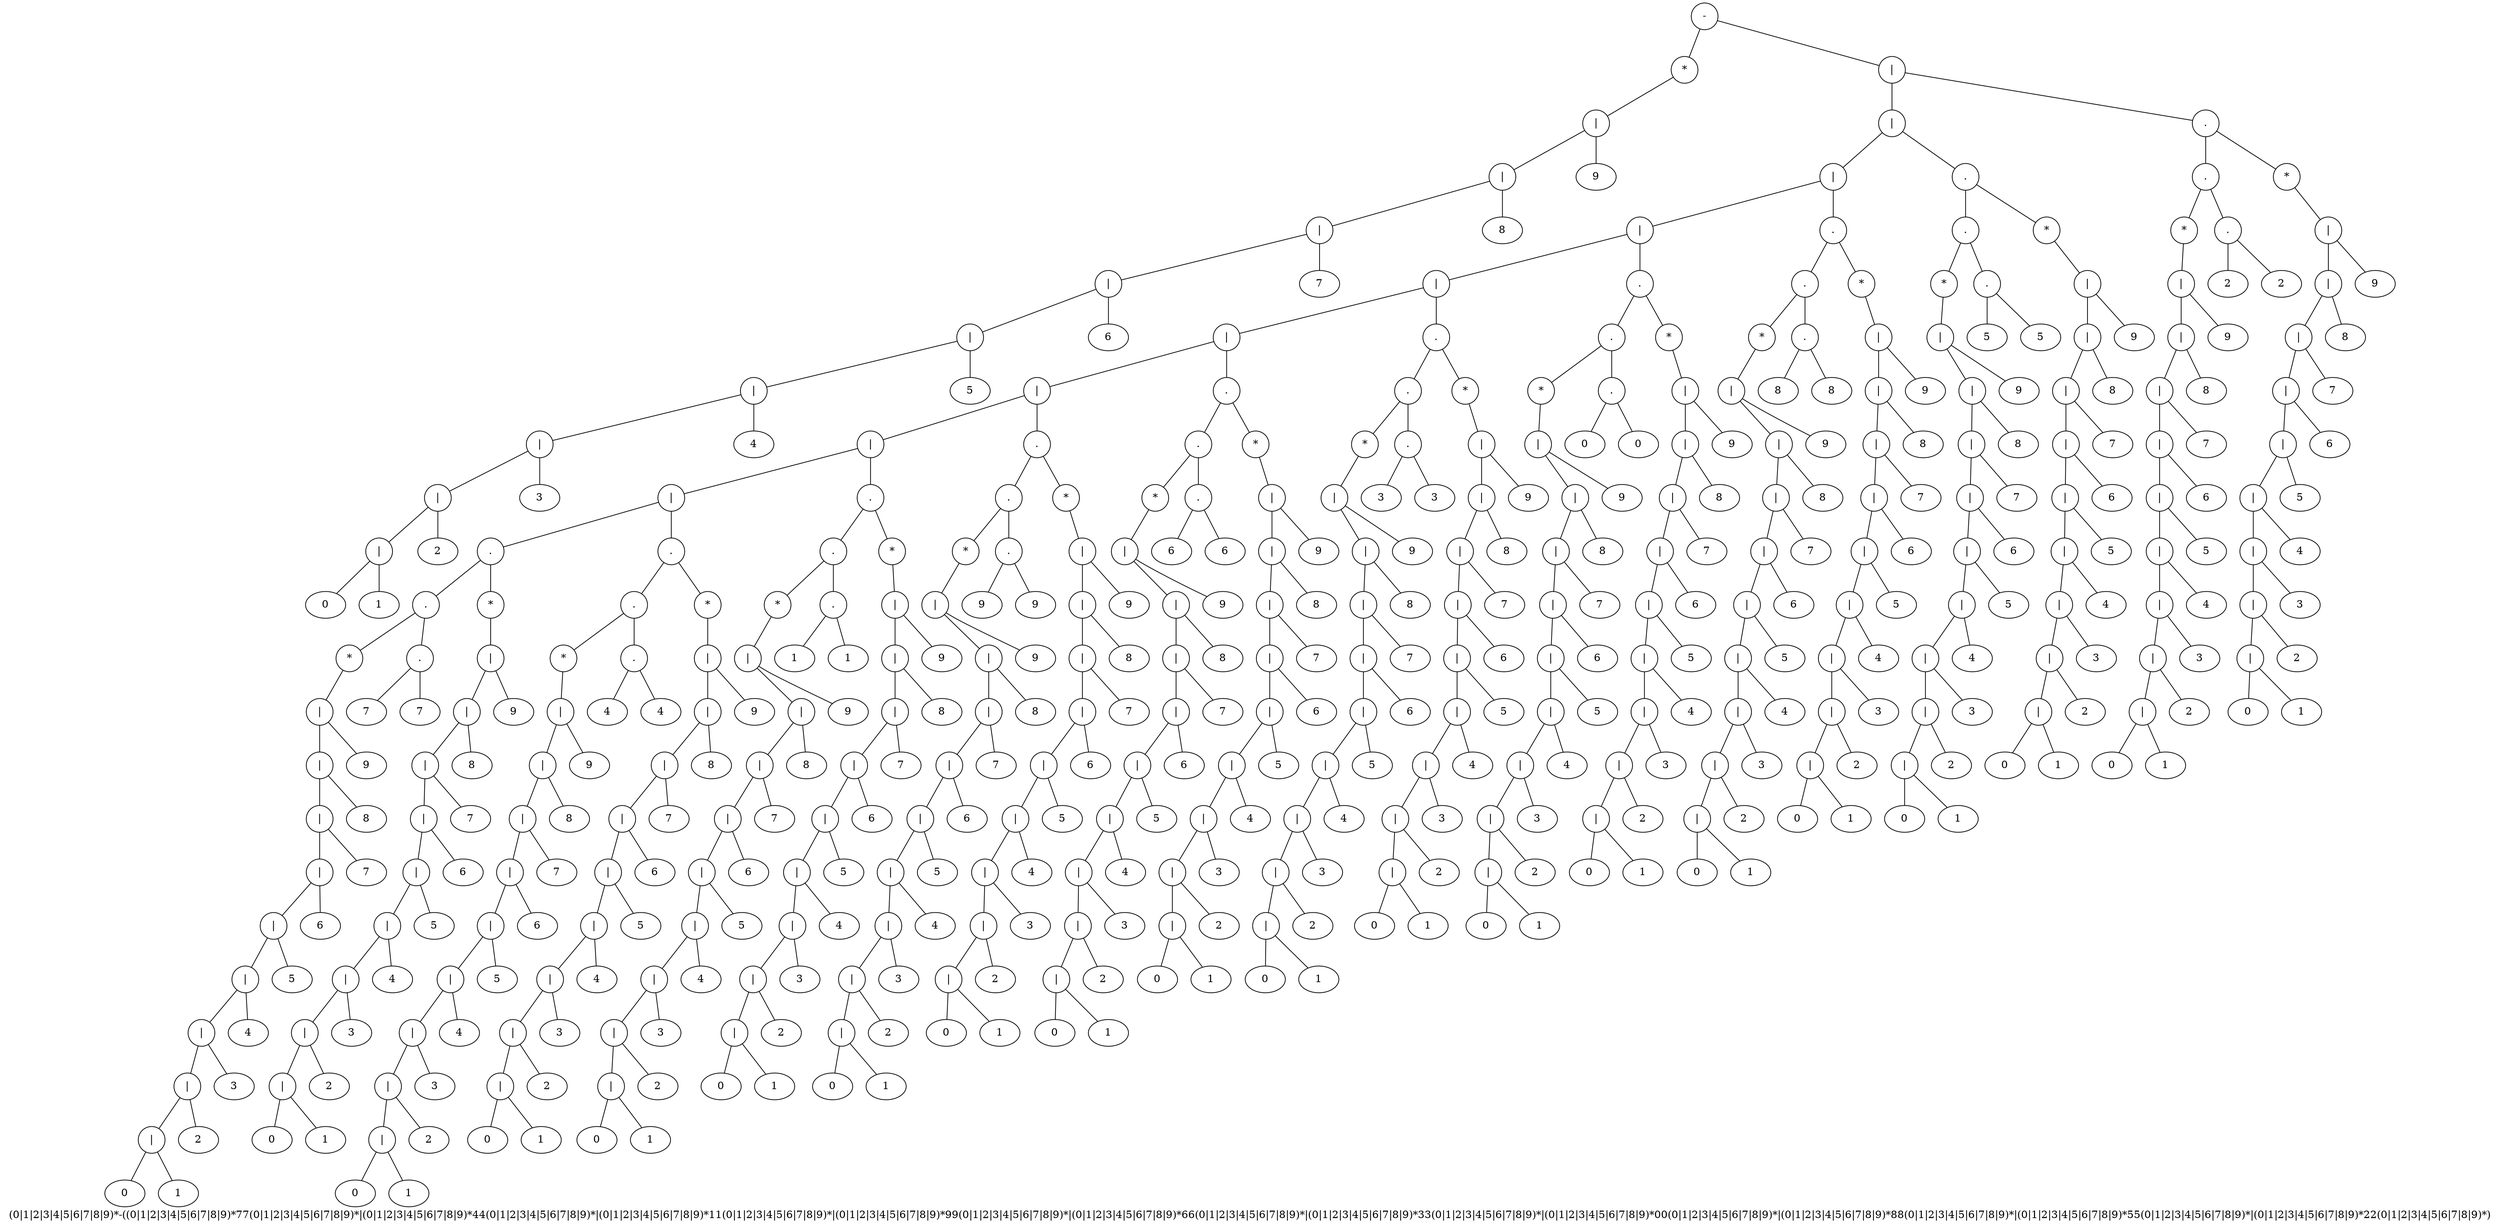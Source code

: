 digraph  G {label ="(0|1|2|3|4|5|6|7|8|9)*-((0|1|2|3|4|5|6|7|8|9)*77(0|1|2|3|4|5|6|7|8|9)*|(0|1|2|3|4|5|6|7|8|9)*44(0|1|2|3|4|5|6|7|8|9)*|(0|1|2|3|4|5|6|7|8|9)*11(0|1|2|3|4|5|6|7|8|9)*|(0|1|2|3|4|5|6|7|8|9)*99(0|1|2|3|4|5|6|7|8|9)*|(0|1|2|3|4|5|6|7|8|9)*66(0|1|2|3|4|5|6|7|8|9)*|(0|1|2|3|4|5|6|7|8|9)*33(0|1|2|3|4|5|6|7|8|9)*|(0|1|2|3|4|5|6|7|8|9)*00(0|1|2|3|4|5|6|7|8|9)*|(0|1|2|3|4|5|6|7|8|9)*88(0|1|2|3|4|5|6|7|8|9)*|(0|1|2|3|4|5|6|7|8|9)*55(0|1|2|3|4|5|6|7|8|9)*|(0|1|2|3|4|5|6|7|8|9)*22(0|1|2|3|4|5|6|7|8|9)*)";
node_11[label="0"]
node_12[label="1"]
node_10[label="|", shape=circle]
node_10  -> node_11[dir=none];
node_10  -> node_12[dir=none];
node_13[label="2"]
node_9[label="|", shape=circle]
node_9  -> node_10[dir=none];
node_9  -> node_13[dir=none];
node_14[label="3"]
node_8[label="|", shape=circle]
node_8  -> node_9[dir=none];
node_8  -> node_14[dir=none];
node_15[label="4"]
node_7[label="|", shape=circle]
node_7  -> node_8[dir=none];
node_7  -> node_15[dir=none];
node_16[label="5"]
node_6[label="|", shape=circle]
node_6  -> node_7[dir=none];
node_6  -> node_16[dir=none];
node_17[label="6"]
node_5[label="|", shape=circle]
node_5  -> node_6[dir=none];
node_5  -> node_17[dir=none];
node_18[label="7"]
node_4[label="|", shape=circle]
node_4  -> node_5[dir=none];
node_4  -> node_18[dir=none];
node_19[label="8"]
node_3[label="|", shape=circle]
node_3  -> node_4[dir=none];
node_3  -> node_19[dir=none];
node_20[label="9"]
node_2[label="|", shape=circle]
node_2  -> node_3[dir=none];
node_2  -> node_20[dir=none];
node_1[label="*", shape=circle]
node_1  -> node_2[dir=none];
node_42[label="0"]
node_43[label="1"]
node_41[label="|", shape=circle]
node_41  -> node_42[dir=none];
node_41  -> node_43[dir=none];
node_44[label="2"]
node_40[label="|", shape=circle]
node_40  -> node_41[dir=none];
node_40  -> node_44[dir=none];
node_45[label="3"]
node_39[label="|", shape=circle]
node_39  -> node_40[dir=none];
node_39  -> node_45[dir=none];
node_46[label="4"]
node_38[label="|", shape=circle]
node_38  -> node_39[dir=none];
node_38  -> node_46[dir=none];
node_47[label="5"]
node_37[label="|", shape=circle]
node_37  -> node_38[dir=none];
node_37  -> node_47[dir=none];
node_48[label="6"]
node_36[label="|", shape=circle]
node_36  -> node_37[dir=none];
node_36  -> node_48[dir=none];
node_49[label="7"]
node_35[label="|", shape=circle]
node_35  -> node_36[dir=none];
node_35  -> node_49[dir=none];
node_50[label="8"]
node_34[label="|", shape=circle]
node_34  -> node_35[dir=none];
node_34  -> node_50[dir=none];
node_51[label="9"]
node_33[label="|", shape=circle]
node_33  -> node_34[dir=none];
node_33  -> node_51[dir=none];
node_32[label="*", shape=circle]
node_32  -> node_33[dir=none];
node_53[label="7"]
node_54[label="7"]
node_52[label=".", shape=circle]
node_52  -> node_53[dir=none];
node_52  -> node_54[dir=none];
node_31[label=".", shape=circle]
node_31  -> node_32[dir=none];
node_31  -> node_52[dir=none];
node_65[label="0"]
node_66[label="1"]
node_64[label="|", shape=circle]
node_64  -> node_65[dir=none];
node_64  -> node_66[dir=none];
node_67[label="2"]
node_63[label="|", shape=circle]
node_63  -> node_64[dir=none];
node_63  -> node_67[dir=none];
node_68[label="3"]
node_62[label="|", shape=circle]
node_62  -> node_63[dir=none];
node_62  -> node_68[dir=none];
node_69[label="4"]
node_61[label="|", shape=circle]
node_61  -> node_62[dir=none];
node_61  -> node_69[dir=none];
node_70[label="5"]
node_60[label="|", shape=circle]
node_60  -> node_61[dir=none];
node_60  -> node_70[dir=none];
node_71[label="6"]
node_59[label="|", shape=circle]
node_59  -> node_60[dir=none];
node_59  -> node_71[dir=none];
node_72[label="7"]
node_58[label="|", shape=circle]
node_58  -> node_59[dir=none];
node_58  -> node_72[dir=none];
node_73[label="8"]
node_57[label="|", shape=circle]
node_57  -> node_58[dir=none];
node_57  -> node_73[dir=none];
node_74[label="9"]
node_56[label="|", shape=circle]
node_56  -> node_57[dir=none];
node_56  -> node_74[dir=none];
node_55[label="*", shape=circle]
node_55  -> node_56[dir=none];
node_30[label=".", shape=circle]
node_30  -> node_31[dir=none];
node_30  -> node_55[dir=none];
node_87[label="0"]
node_88[label="1"]
node_86[label="|", shape=circle]
node_86  -> node_87[dir=none];
node_86  -> node_88[dir=none];
node_89[label="2"]
node_85[label="|", shape=circle]
node_85  -> node_86[dir=none];
node_85  -> node_89[dir=none];
node_90[label="3"]
node_84[label="|", shape=circle]
node_84  -> node_85[dir=none];
node_84  -> node_90[dir=none];
node_91[label="4"]
node_83[label="|", shape=circle]
node_83  -> node_84[dir=none];
node_83  -> node_91[dir=none];
node_92[label="5"]
node_82[label="|", shape=circle]
node_82  -> node_83[dir=none];
node_82  -> node_92[dir=none];
node_93[label="6"]
node_81[label="|", shape=circle]
node_81  -> node_82[dir=none];
node_81  -> node_93[dir=none];
node_94[label="7"]
node_80[label="|", shape=circle]
node_80  -> node_81[dir=none];
node_80  -> node_94[dir=none];
node_95[label="8"]
node_79[label="|", shape=circle]
node_79  -> node_80[dir=none];
node_79  -> node_95[dir=none];
node_96[label="9"]
node_78[label="|", shape=circle]
node_78  -> node_79[dir=none];
node_78  -> node_96[dir=none];
node_77[label="*", shape=circle]
node_77  -> node_78[dir=none];
node_98[label="4"]
node_99[label="4"]
node_97[label=".", shape=circle]
node_97  -> node_98[dir=none];
node_97  -> node_99[dir=none];
node_76[label=".", shape=circle]
node_76  -> node_77[dir=none];
node_76  -> node_97[dir=none];
node_110[label="0"]
node_111[label="1"]
node_109[label="|", shape=circle]
node_109  -> node_110[dir=none];
node_109  -> node_111[dir=none];
node_112[label="2"]
node_108[label="|", shape=circle]
node_108  -> node_109[dir=none];
node_108  -> node_112[dir=none];
node_113[label="3"]
node_107[label="|", shape=circle]
node_107  -> node_108[dir=none];
node_107  -> node_113[dir=none];
node_114[label="4"]
node_106[label="|", shape=circle]
node_106  -> node_107[dir=none];
node_106  -> node_114[dir=none];
node_115[label="5"]
node_105[label="|", shape=circle]
node_105  -> node_106[dir=none];
node_105  -> node_115[dir=none];
node_116[label="6"]
node_104[label="|", shape=circle]
node_104  -> node_105[dir=none];
node_104  -> node_116[dir=none];
node_117[label="7"]
node_103[label="|", shape=circle]
node_103  -> node_104[dir=none];
node_103  -> node_117[dir=none];
node_118[label="8"]
node_102[label="|", shape=circle]
node_102  -> node_103[dir=none];
node_102  -> node_118[dir=none];
node_119[label="9"]
node_101[label="|", shape=circle]
node_101  -> node_102[dir=none];
node_101  -> node_119[dir=none];
node_100[label="*", shape=circle]
node_100  -> node_101[dir=none];
node_75[label=".", shape=circle]
node_75  -> node_76[dir=none];
node_75  -> node_100[dir=none];
node_29[label="|", shape=circle]
node_29  -> node_30[dir=none];
node_29  -> node_75[dir=none];
node_132[label="0"]
node_133[label="1"]
node_131[label="|", shape=circle]
node_131  -> node_132[dir=none];
node_131  -> node_133[dir=none];
node_134[label="2"]
node_130[label="|", shape=circle]
node_130  -> node_131[dir=none];
node_130  -> node_134[dir=none];
node_135[label="3"]
node_129[label="|", shape=circle]
node_129  -> node_130[dir=none];
node_129  -> node_135[dir=none];
node_136[label="4"]
node_128[label="|", shape=circle]
node_128  -> node_129[dir=none];
node_128  -> node_136[dir=none];
node_137[label="5"]
node_127[label="|", shape=circle]
node_127  -> node_128[dir=none];
node_127  -> node_137[dir=none];
node_138[label="6"]
node_126[label="|", shape=circle]
node_126  -> node_127[dir=none];
node_126  -> node_138[dir=none];
node_139[label="7"]
node_125[label="|", shape=circle]
node_125  -> node_126[dir=none];
node_125  -> node_139[dir=none];
node_140[label="8"]
node_124[label="|", shape=circle]
node_124  -> node_125[dir=none];
node_124  -> node_140[dir=none];
node_141[label="9"]
node_123[label="|", shape=circle]
node_123  -> node_124[dir=none];
node_123  -> node_141[dir=none];
node_122[label="*", shape=circle]
node_122  -> node_123[dir=none];
node_143[label="1"]
node_144[label="1"]
node_142[label=".", shape=circle]
node_142  -> node_143[dir=none];
node_142  -> node_144[dir=none];
node_121[label=".", shape=circle]
node_121  -> node_122[dir=none];
node_121  -> node_142[dir=none];
node_155[label="0"]
node_156[label="1"]
node_154[label="|", shape=circle]
node_154  -> node_155[dir=none];
node_154  -> node_156[dir=none];
node_157[label="2"]
node_153[label="|", shape=circle]
node_153  -> node_154[dir=none];
node_153  -> node_157[dir=none];
node_158[label="3"]
node_152[label="|", shape=circle]
node_152  -> node_153[dir=none];
node_152  -> node_158[dir=none];
node_159[label="4"]
node_151[label="|", shape=circle]
node_151  -> node_152[dir=none];
node_151  -> node_159[dir=none];
node_160[label="5"]
node_150[label="|", shape=circle]
node_150  -> node_151[dir=none];
node_150  -> node_160[dir=none];
node_161[label="6"]
node_149[label="|", shape=circle]
node_149  -> node_150[dir=none];
node_149  -> node_161[dir=none];
node_162[label="7"]
node_148[label="|", shape=circle]
node_148  -> node_149[dir=none];
node_148  -> node_162[dir=none];
node_163[label="8"]
node_147[label="|", shape=circle]
node_147  -> node_148[dir=none];
node_147  -> node_163[dir=none];
node_164[label="9"]
node_146[label="|", shape=circle]
node_146  -> node_147[dir=none];
node_146  -> node_164[dir=none];
node_145[label="*", shape=circle]
node_145  -> node_146[dir=none];
node_120[label=".", shape=circle]
node_120  -> node_121[dir=none];
node_120  -> node_145[dir=none];
node_28[label="|", shape=circle]
node_28  -> node_29[dir=none];
node_28  -> node_120[dir=none];
node_177[label="0"]
node_178[label="1"]
node_176[label="|", shape=circle]
node_176  -> node_177[dir=none];
node_176  -> node_178[dir=none];
node_179[label="2"]
node_175[label="|", shape=circle]
node_175  -> node_176[dir=none];
node_175  -> node_179[dir=none];
node_180[label="3"]
node_174[label="|", shape=circle]
node_174  -> node_175[dir=none];
node_174  -> node_180[dir=none];
node_181[label="4"]
node_173[label="|", shape=circle]
node_173  -> node_174[dir=none];
node_173  -> node_181[dir=none];
node_182[label="5"]
node_172[label="|", shape=circle]
node_172  -> node_173[dir=none];
node_172  -> node_182[dir=none];
node_183[label="6"]
node_171[label="|", shape=circle]
node_171  -> node_172[dir=none];
node_171  -> node_183[dir=none];
node_184[label="7"]
node_170[label="|", shape=circle]
node_170  -> node_171[dir=none];
node_170  -> node_184[dir=none];
node_185[label="8"]
node_169[label="|", shape=circle]
node_169  -> node_170[dir=none];
node_169  -> node_185[dir=none];
node_186[label="9"]
node_168[label="|", shape=circle]
node_168  -> node_169[dir=none];
node_168  -> node_186[dir=none];
node_167[label="*", shape=circle]
node_167  -> node_168[dir=none];
node_188[label="9"]
node_189[label="9"]
node_187[label=".", shape=circle]
node_187  -> node_188[dir=none];
node_187  -> node_189[dir=none];
node_166[label=".", shape=circle]
node_166  -> node_167[dir=none];
node_166  -> node_187[dir=none];
node_200[label="0"]
node_201[label="1"]
node_199[label="|", shape=circle]
node_199  -> node_200[dir=none];
node_199  -> node_201[dir=none];
node_202[label="2"]
node_198[label="|", shape=circle]
node_198  -> node_199[dir=none];
node_198  -> node_202[dir=none];
node_203[label="3"]
node_197[label="|", shape=circle]
node_197  -> node_198[dir=none];
node_197  -> node_203[dir=none];
node_204[label="4"]
node_196[label="|", shape=circle]
node_196  -> node_197[dir=none];
node_196  -> node_204[dir=none];
node_205[label="5"]
node_195[label="|", shape=circle]
node_195  -> node_196[dir=none];
node_195  -> node_205[dir=none];
node_206[label="6"]
node_194[label="|", shape=circle]
node_194  -> node_195[dir=none];
node_194  -> node_206[dir=none];
node_207[label="7"]
node_193[label="|", shape=circle]
node_193  -> node_194[dir=none];
node_193  -> node_207[dir=none];
node_208[label="8"]
node_192[label="|", shape=circle]
node_192  -> node_193[dir=none];
node_192  -> node_208[dir=none];
node_209[label="9"]
node_191[label="|", shape=circle]
node_191  -> node_192[dir=none];
node_191  -> node_209[dir=none];
node_190[label="*", shape=circle]
node_190  -> node_191[dir=none];
node_165[label=".", shape=circle]
node_165  -> node_166[dir=none];
node_165  -> node_190[dir=none];
node_27[label="|", shape=circle]
node_27  -> node_28[dir=none];
node_27  -> node_165[dir=none];
node_222[label="0"]
node_223[label="1"]
node_221[label="|", shape=circle]
node_221  -> node_222[dir=none];
node_221  -> node_223[dir=none];
node_224[label="2"]
node_220[label="|", shape=circle]
node_220  -> node_221[dir=none];
node_220  -> node_224[dir=none];
node_225[label="3"]
node_219[label="|", shape=circle]
node_219  -> node_220[dir=none];
node_219  -> node_225[dir=none];
node_226[label="4"]
node_218[label="|", shape=circle]
node_218  -> node_219[dir=none];
node_218  -> node_226[dir=none];
node_227[label="5"]
node_217[label="|", shape=circle]
node_217  -> node_218[dir=none];
node_217  -> node_227[dir=none];
node_228[label="6"]
node_216[label="|", shape=circle]
node_216  -> node_217[dir=none];
node_216  -> node_228[dir=none];
node_229[label="7"]
node_215[label="|", shape=circle]
node_215  -> node_216[dir=none];
node_215  -> node_229[dir=none];
node_230[label="8"]
node_214[label="|", shape=circle]
node_214  -> node_215[dir=none];
node_214  -> node_230[dir=none];
node_231[label="9"]
node_213[label="|", shape=circle]
node_213  -> node_214[dir=none];
node_213  -> node_231[dir=none];
node_212[label="*", shape=circle]
node_212  -> node_213[dir=none];
node_233[label="6"]
node_234[label="6"]
node_232[label=".", shape=circle]
node_232  -> node_233[dir=none];
node_232  -> node_234[dir=none];
node_211[label=".", shape=circle]
node_211  -> node_212[dir=none];
node_211  -> node_232[dir=none];
node_245[label="0"]
node_246[label="1"]
node_244[label="|", shape=circle]
node_244  -> node_245[dir=none];
node_244  -> node_246[dir=none];
node_247[label="2"]
node_243[label="|", shape=circle]
node_243  -> node_244[dir=none];
node_243  -> node_247[dir=none];
node_248[label="3"]
node_242[label="|", shape=circle]
node_242  -> node_243[dir=none];
node_242  -> node_248[dir=none];
node_249[label="4"]
node_241[label="|", shape=circle]
node_241  -> node_242[dir=none];
node_241  -> node_249[dir=none];
node_250[label="5"]
node_240[label="|", shape=circle]
node_240  -> node_241[dir=none];
node_240  -> node_250[dir=none];
node_251[label="6"]
node_239[label="|", shape=circle]
node_239  -> node_240[dir=none];
node_239  -> node_251[dir=none];
node_252[label="7"]
node_238[label="|", shape=circle]
node_238  -> node_239[dir=none];
node_238  -> node_252[dir=none];
node_253[label="8"]
node_237[label="|", shape=circle]
node_237  -> node_238[dir=none];
node_237  -> node_253[dir=none];
node_254[label="9"]
node_236[label="|", shape=circle]
node_236  -> node_237[dir=none];
node_236  -> node_254[dir=none];
node_235[label="*", shape=circle]
node_235  -> node_236[dir=none];
node_210[label=".", shape=circle]
node_210  -> node_211[dir=none];
node_210  -> node_235[dir=none];
node_26[label="|", shape=circle]
node_26  -> node_27[dir=none];
node_26  -> node_210[dir=none];
node_267[label="0"]
node_268[label="1"]
node_266[label="|", shape=circle]
node_266  -> node_267[dir=none];
node_266  -> node_268[dir=none];
node_269[label="2"]
node_265[label="|", shape=circle]
node_265  -> node_266[dir=none];
node_265  -> node_269[dir=none];
node_270[label="3"]
node_264[label="|", shape=circle]
node_264  -> node_265[dir=none];
node_264  -> node_270[dir=none];
node_271[label="4"]
node_263[label="|", shape=circle]
node_263  -> node_264[dir=none];
node_263  -> node_271[dir=none];
node_272[label="5"]
node_262[label="|", shape=circle]
node_262  -> node_263[dir=none];
node_262  -> node_272[dir=none];
node_273[label="6"]
node_261[label="|", shape=circle]
node_261  -> node_262[dir=none];
node_261  -> node_273[dir=none];
node_274[label="7"]
node_260[label="|", shape=circle]
node_260  -> node_261[dir=none];
node_260  -> node_274[dir=none];
node_275[label="8"]
node_259[label="|", shape=circle]
node_259  -> node_260[dir=none];
node_259  -> node_275[dir=none];
node_276[label="9"]
node_258[label="|", shape=circle]
node_258  -> node_259[dir=none];
node_258  -> node_276[dir=none];
node_257[label="*", shape=circle]
node_257  -> node_258[dir=none];
node_278[label="3"]
node_279[label="3"]
node_277[label=".", shape=circle]
node_277  -> node_278[dir=none];
node_277  -> node_279[dir=none];
node_256[label=".", shape=circle]
node_256  -> node_257[dir=none];
node_256  -> node_277[dir=none];
node_290[label="0"]
node_291[label="1"]
node_289[label="|", shape=circle]
node_289  -> node_290[dir=none];
node_289  -> node_291[dir=none];
node_292[label="2"]
node_288[label="|", shape=circle]
node_288  -> node_289[dir=none];
node_288  -> node_292[dir=none];
node_293[label="3"]
node_287[label="|", shape=circle]
node_287  -> node_288[dir=none];
node_287  -> node_293[dir=none];
node_294[label="4"]
node_286[label="|", shape=circle]
node_286  -> node_287[dir=none];
node_286  -> node_294[dir=none];
node_295[label="5"]
node_285[label="|", shape=circle]
node_285  -> node_286[dir=none];
node_285  -> node_295[dir=none];
node_296[label="6"]
node_284[label="|", shape=circle]
node_284  -> node_285[dir=none];
node_284  -> node_296[dir=none];
node_297[label="7"]
node_283[label="|", shape=circle]
node_283  -> node_284[dir=none];
node_283  -> node_297[dir=none];
node_298[label="8"]
node_282[label="|", shape=circle]
node_282  -> node_283[dir=none];
node_282  -> node_298[dir=none];
node_299[label="9"]
node_281[label="|", shape=circle]
node_281  -> node_282[dir=none];
node_281  -> node_299[dir=none];
node_280[label="*", shape=circle]
node_280  -> node_281[dir=none];
node_255[label=".", shape=circle]
node_255  -> node_256[dir=none];
node_255  -> node_280[dir=none];
node_25[label="|", shape=circle]
node_25  -> node_26[dir=none];
node_25  -> node_255[dir=none];
node_312[label="0"]
node_313[label="1"]
node_311[label="|", shape=circle]
node_311  -> node_312[dir=none];
node_311  -> node_313[dir=none];
node_314[label="2"]
node_310[label="|", shape=circle]
node_310  -> node_311[dir=none];
node_310  -> node_314[dir=none];
node_315[label="3"]
node_309[label="|", shape=circle]
node_309  -> node_310[dir=none];
node_309  -> node_315[dir=none];
node_316[label="4"]
node_308[label="|", shape=circle]
node_308  -> node_309[dir=none];
node_308  -> node_316[dir=none];
node_317[label="5"]
node_307[label="|", shape=circle]
node_307  -> node_308[dir=none];
node_307  -> node_317[dir=none];
node_318[label="6"]
node_306[label="|", shape=circle]
node_306  -> node_307[dir=none];
node_306  -> node_318[dir=none];
node_319[label="7"]
node_305[label="|", shape=circle]
node_305  -> node_306[dir=none];
node_305  -> node_319[dir=none];
node_320[label="8"]
node_304[label="|", shape=circle]
node_304  -> node_305[dir=none];
node_304  -> node_320[dir=none];
node_321[label="9"]
node_303[label="|", shape=circle]
node_303  -> node_304[dir=none];
node_303  -> node_321[dir=none];
node_302[label="*", shape=circle]
node_302  -> node_303[dir=none];
node_323[label="0"]
node_324[label="0"]
node_322[label=".", shape=circle]
node_322  -> node_323[dir=none];
node_322  -> node_324[dir=none];
node_301[label=".", shape=circle]
node_301  -> node_302[dir=none];
node_301  -> node_322[dir=none];
node_335[label="0"]
node_336[label="1"]
node_334[label="|", shape=circle]
node_334  -> node_335[dir=none];
node_334  -> node_336[dir=none];
node_337[label="2"]
node_333[label="|", shape=circle]
node_333  -> node_334[dir=none];
node_333  -> node_337[dir=none];
node_338[label="3"]
node_332[label="|", shape=circle]
node_332  -> node_333[dir=none];
node_332  -> node_338[dir=none];
node_339[label="4"]
node_331[label="|", shape=circle]
node_331  -> node_332[dir=none];
node_331  -> node_339[dir=none];
node_340[label="5"]
node_330[label="|", shape=circle]
node_330  -> node_331[dir=none];
node_330  -> node_340[dir=none];
node_341[label="6"]
node_329[label="|", shape=circle]
node_329  -> node_330[dir=none];
node_329  -> node_341[dir=none];
node_342[label="7"]
node_328[label="|", shape=circle]
node_328  -> node_329[dir=none];
node_328  -> node_342[dir=none];
node_343[label="8"]
node_327[label="|", shape=circle]
node_327  -> node_328[dir=none];
node_327  -> node_343[dir=none];
node_344[label="9"]
node_326[label="|", shape=circle]
node_326  -> node_327[dir=none];
node_326  -> node_344[dir=none];
node_325[label="*", shape=circle]
node_325  -> node_326[dir=none];
node_300[label=".", shape=circle]
node_300  -> node_301[dir=none];
node_300  -> node_325[dir=none];
node_24[label="|", shape=circle]
node_24  -> node_25[dir=none];
node_24  -> node_300[dir=none];
node_357[label="0"]
node_358[label="1"]
node_356[label="|", shape=circle]
node_356  -> node_357[dir=none];
node_356  -> node_358[dir=none];
node_359[label="2"]
node_355[label="|", shape=circle]
node_355  -> node_356[dir=none];
node_355  -> node_359[dir=none];
node_360[label="3"]
node_354[label="|", shape=circle]
node_354  -> node_355[dir=none];
node_354  -> node_360[dir=none];
node_361[label="4"]
node_353[label="|", shape=circle]
node_353  -> node_354[dir=none];
node_353  -> node_361[dir=none];
node_362[label="5"]
node_352[label="|", shape=circle]
node_352  -> node_353[dir=none];
node_352  -> node_362[dir=none];
node_363[label="6"]
node_351[label="|", shape=circle]
node_351  -> node_352[dir=none];
node_351  -> node_363[dir=none];
node_364[label="7"]
node_350[label="|", shape=circle]
node_350  -> node_351[dir=none];
node_350  -> node_364[dir=none];
node_365[label="8"]
node_349[label="|", shape=circle]
node_349  -> node_350[dir=none];
node_349  -> node_365[dir=none];
node_366[label="9"]
node_348[label="|", shape=circle]
node_348  -> node_349[dir=none];
node_348  -> node_366[dir=none];
node_347[label="*", shape=circle]
node_347  -> node_348[dir=none];
node_368[label="8"]
node_369[label="8"]
node_367[label=".", shape=circle]
node_367  -> node_368[dir=none];
node_367  -> node_369[dir=none];
node_346[label=".", shape=circle]
node_346  -> node_347[dir=none];
node_346  -> node_367[dir=none];
node_380[label="0"]
node_381[label="1"]
node_379[label="|", shape=circle]
node_379  -> node_380[dir=none];
node_379  -> node_381[dir=none];
node_382[label="2"]
node_378[label="|", shape=circle]
node_378  -> node_379[dir=none];
node_378  -> node_382[dir=none];
node_383[label="3"]
node_377[label="|", shape=circle]
node_377  -> node_378[dir=none];
node_377  -> node_383[dir=none];
node_384[label="4"]
node_376[label="|", shape=circle]
node_376  -> node_377[dir=none];
node_376  -> node_384[dir=none];
node_385[label="5"]
node_375[label="|", shape=circle]
node_375  -> node_376[dir=none];
node_375  -> node_385[dir=none];
node_386[label="6"]
node_374[label="|", shape=circle]
node_374  -> node_375[dir=none];
node_374  -> node_386[dir=none];
node_387[label="7"]
node_373[label="|", shape=circle]
node_373  -> node_374[dir=none];
node_373  -> node_387[dir=none];
node_388[label="8"]
node_372[label="|", shape=circle]
node_372  -> node_373[dir=none];
node_372  -> node_388[dir=none];
node_389[label="9"]
node_371[label="|", shape=circle]
node_371  -> node_372[dir=none];
node_371  -> node_389[dir=none];
node_370[label="*", shape=circle]
node_370  -> node_371[dir=none];
node_345[label=".", shape=circle]
node_345  -> node_346[dir=none];
node_345  -> node_370[dir=none];
node_23[label="|", shape=circle]
node_23  -> node_24[dir=none];
node_23  -> node_345[dir=none];
node_402[label="0"]
node_403[label="1"]
node_401[label="|", shape=circle]
node_401  -> node_402[dir=none];
node_401  -> node_403[dir=none];
node_404[label="2"]
node_400[label="|", shape=circle]
node_400  -> node_401[dir=none];
node_400  -> node_404[dir=none];
node_405[label="3"]
node_399[label="|", shape=circle]
node_399  -> node_400[dir=none];
node_399  -> node_405[dir=none];
node_406[label="4"]
node_398[label="|", shape=circle]
node_398  -> node_399[dir=none];
node_398  -> node_406[dir=none];
node_407[label="5"]
node_397[label="|", shape=circle]
node_397  -> node_398[dir=none];
node_397  -> node_407[dir=none];
node_408[label="6"]
node_396[label="|", shape=circle]
node_396  -> node_397[dir=none];
node_396  -> node_408[dir=none];
node_409[label="7"]
node_395[label="|", shape=circle]
node_395  -> node_396[dir=none];
node_395  -> node_409[dir=none];
node_410[label="8"]
node_394[label="|", shape=circle]
node_394  -> node_395[dir=none];
node_394  -> node_410[dir=none];
node_411[label="9"]
node_393[label="|", shape=circle]
node_393  -> node_394[dir=none];
node_393  -> node_411[dir=none];
node_392[label="*", shape=circle]
node_392  -> node_393[dir=none];
node_413[label="5"]
node_414[label="5"]
node_412[label=".", shape=circle]
node_412  -> node_413[dir=none];
node_412  -> node_414[dir=none];
node_391[label=".", shape=circle]
node_391  -> node_392[dir=none];
node_391  -> node_412[dir=none];
node_425[label="0"]
node_426[label="1"]
node_424[label="|", shape=circle]
node_424  -> node_425[dir=none];
node_424  -> node_426[dir=none];
node_427[label="2"]
node_423[label="|", shape=circle]
node_423  -> node_424[dir=none];
node_423  -> node_427[dir=none];
node_428[label="3"]
node_422[label="|", shape=circle]
node_422  -> node_423[dir=none];
node_422  -> node_428[dir=none];
node_429[label="4"]
node_421[label="|", shape=circle]
node_421  -> node_422[dir=none];
node_421  -> node_429[dir=none];
node_430[label="5"]
node_420[label="|", shape=circle]
node_420  -> node_421[dir=none];
node_420  -> node_430[dir=none];
node_431[label="6"]
node_419[label="|", shape=circle]
node_419  -> node_420[dir=none];
node_419  -> node_431[dir=none];
node_432[label="7"]
node_418[label="|", shape=circle]
node_418  -> node_419[dir=none];
node_418  -> node_432[dir=none];
node_433[label="8"]
node_417[label="|", shape=circle]
node_417  -> node_418[dir=none];
node_417  -> node_433[dir=none];
node_434[label="9"]
node_416[label="|", shape=circle]
node_416  -> node_417[dir=none];
node_416  -> node_434[dir=none];
node_415[label="*", shape=circle]
node_415  -> node_416[dir=none];
node_390[label=".", shape=circle]
node_390  -> node_391[dir=none];
node_390  -> node_415[dir=none];
node_22[label="|", shape=circle]
node_22  -> node_23[dir=none];
node_22  -> node_390[dir=none];
node_447[label="0"]
node_448[label="1"]
node_446[label="|", shape=circle]
node_446  -> node_447[dir=none];
node_446  -> node_448[dir=none];
node_449[label="2"]
node_445[label="|", shape=circle]
node_445  -> node_446[dir=none];
node_445  -> node_449[dir=none];
node_450[label="3"]
node_444[label="|", shape=circle]
node_444  -> node_445[dir=none];
node_444  -> node_450[dir=none];
node_451[label="4"]
node_443[label="|", shape=circle]
node_443  -> node_444[dir=none];
node_443  -> node_451[dir=none];
node_452[label="5"]
node_442[label="|", shape=circle]
node_442  -> node_443[dir=none];
node_442  -> node_452[dir=none];
node_453[label="6"]
node_441[label="|", shape=circle]
node_441  -> node_442[dir=none];
node_441  -> node_453[dir=none];
node_454[label="7"]
node_440[label="|", shape=circle]
node_440  -> node_441[dir=none];
node_440  -> node_454[dir=none];
node_455[label="8"]
node_439[label="|", shape=circle]
node_439  -> node_440[dir=none];
node_439  -> node_455[dir=none];
node_456[label="9"]
node_438[label="|", shape=circle]
node_438  -> node_439[dir=none];
node_438  -> node_456[dir=none];
node_437[label="*", shape=circle]
node_437  -> node_438[dir=none];
node_458[label="2"]
node_459[label="2"]
node_457[label=".", shape=circle]
node_457  -> node_458[dir=none];
node_457  -> node_459[dir=none];
node_436[label=".", shape=circle]
node_436  -> node_437[dir=none];
node_436  -> node_457[dir=none];
node_470[label="0"]
node_471[label="1"]
node_469[label="|", shape=circle]
node_469  -> node_470[dir=none];
node_469  -> node_471[dir=none];
node_472[label="2"]
node_468[label="|", shape=circle]
node_468  -> node_469[dir=none];
node_468  -> node_472[dir=none];
node_473[label="3"]
node_467[label="|", shape=circle]
node_467  -> node_468[dir=none];
node_467  -> node_473[dir=none];
node_474[label="4"]
node_466[label="|", shape=circle]
node_466  -> node_467[dir=none];
node_466  -> node_474[dir=none];
node_475[label="5"]
node_465[label="|", shape=circle]
node_465  -> node_466[dir=none];
node_465  -> node_475[dir=none];
node_476[label="6"]
node_464[label="|", shape=circle]
node_464  -> node_465[dir=none];
node_464  -> node_476[dir=none];
node_477[label="7"]
node_463[label="|", shape=circle]
node_463  -> node_464[dir=none];
node_463  -> node_477[dir=none];
node_478[label="8"]
node_462[label="|", shape=circle]
node_462  -> node_463[dir=none];
node_462  -> node_478[dir=none];
node_479[label="9"]
node_461[label="|", shape=circle]
node_461  -> node_462[dir=none];
node_461  -> node_479[dir=none];
node_460[label="*", shape=circle]
node_460  -> node_461[dir=none];
node_435[label=".", shape=circle]
node_435  -> node_436[dir=none];
node_435  -> node_460[dir=none];
node_21[label="|", shape=circle]
node_21  -> node_22[dir=none];
node_21  -> node_435[dir=none];
node_0[label="-", shape=circle]
node_0  -> node_1[dir=none];
node_0  -> node_21[dir=none];
}
